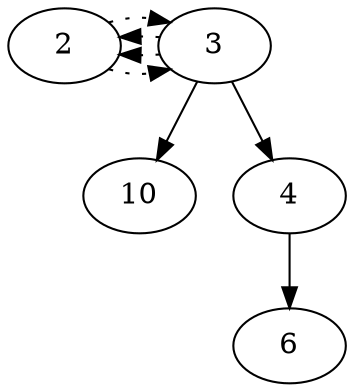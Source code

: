 digraph FibonacciHeap {
2 -> 3 [style="dotted" constraint=false];
3 -> 2 [style="dotted" constraint=false];
2;
3 -> 2 [style="dotted" constraint=false];
2 -> 3 [style="dotted" constraint=false];
3;
3 -> 10;
10;
3 -> 4;
4;
4 -> 6;
6;
}
